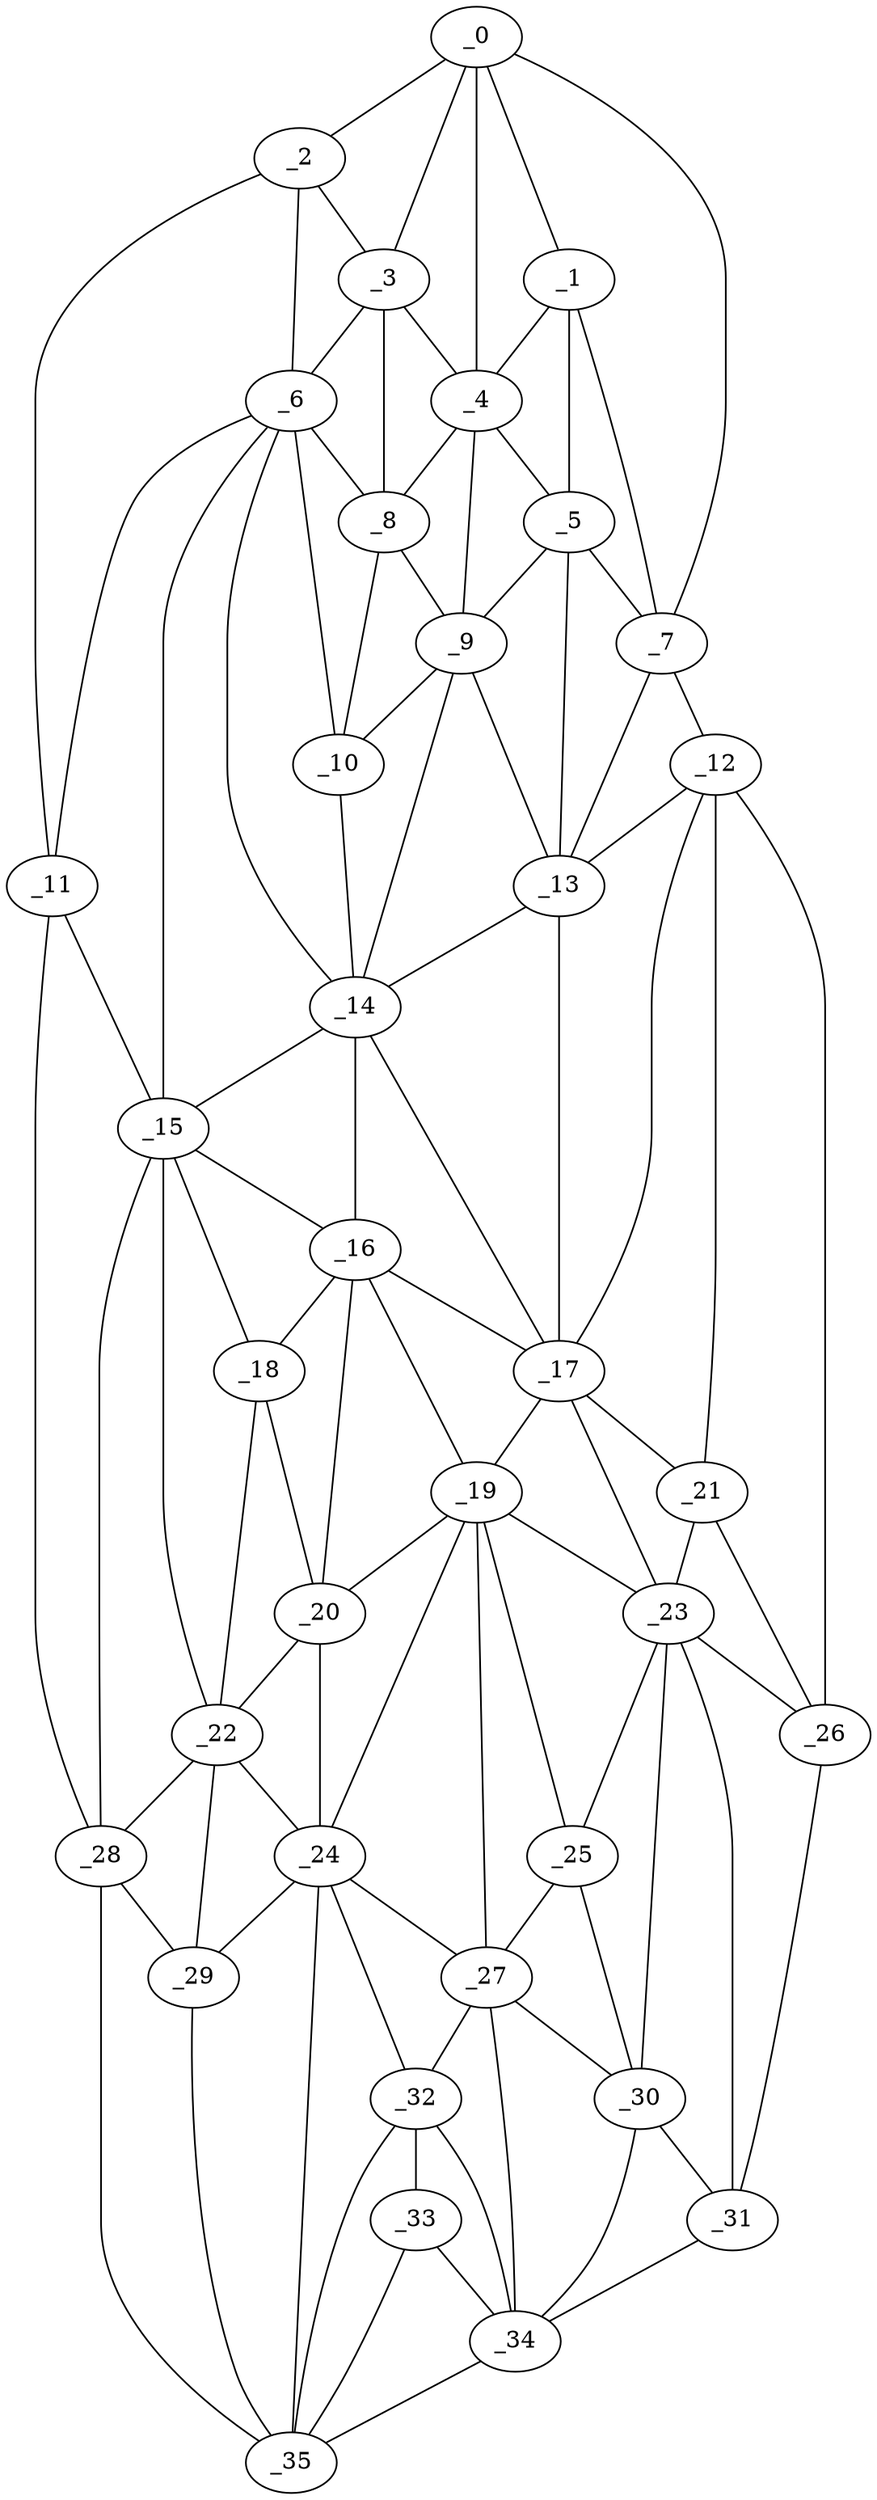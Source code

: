 graph "obj58__35.gxl" {
	_0	 [x=13,
		y=57];
	_1	 [x=21,
		y=67];
	_0 -- _1	 [valence=2];
	_2	 [x=26,
		y=15];
	_0 -- _2	 [valence=1];
	_3	 [x=28,
		y=44];
	_0 -- _3	 [valence=1];
	_4	 [x=29,
		y=60];
	_0 -- _4	 [valence=2];
	_7	 [x=38,
		y=91];
	_0 -- _7	 [valence=1];
	_1 -- _4	 [valence=1];
	_5	 [x=34,
		y=66];
	_1 -- _5	 [valence=1];
	_1 -- _7	 [valence=2];
	_2 -- _3	 [valence=1];
	_6	 [x=36,
		y=28];
	_2 -- _6	 [valence=2];
	_11	 [x=46,
		y=7];
	_2 -- _11	 [valence=1];
	_3 -- _4	 [valence=2];
	_3 -- _6	 [valence=1];
	_8	 [x=39,
		y=47];
	_3 -- _8	 [valence=2];
	_4 -- _5	 [valence=2];
	_4 -- _8	 [valence=1];
	_9	 [x=41,
		y=65];
	_4 -- _9	 [valence=2];
	_5 -- _7	 [valence=2];
	_5 -- _9	 [valence=1];
	_13	 [x=52,
		y=75];
	_5 -- _13	 [valence=1];
	_6 -- _8	 [valence=2];
	_10	 [x=42,
		y=46];
	_6 -- _10	 [valence=2];
	_6 -- _11	 [valence=1];
	_14	 [x=56,
		y=48];
	_6 -- _14	 [valence=1];
	_15	 [x=57,
		y=16];
	_6 -- _15	 [valence=2];
	_12	 [x=46,
		y=99];
	_7 -- _12	 [valence=1];
	_7 -- _13	 [valence=2];
	_8 -- _9	 [valence=2];
	_8 -- _10	 [valence=2];
	_9 -- _10	 [valence=2];
	_9 -- _13	 [valence=2];
	_9 -- _14	 [valence=1];
	_10 -- _14	 [valence=2];
	_11 -- _15	 [valence=2];
	_28	 [x=102,
		y=15];
	_11 -- _28	 [valence=1];
	_12 -- _13	 [valence=2];
	_17	 [x=67,
		y=72];
	_12 -- _17	 [valence=2];
	_21	 [x=92,
		y=102];
	_12 -- _21	 [valence=2];
	_26	 [x=99,
		y=103];
	_12 -- _26	 [valence=1];
	_13 -- _14	 [valence=2];
	_13 -- _17	 [valence=1];
	_14 -- _15	 [valence=2];
	_16	 [x=61,
		y=48];
	_14 -- _16	 [valence=1];
	_14 -- _17	 [valence=2];
	_15 -- _16	 [valence=2];
	_18	 [x=73,
		y=40];
	_15 -- _18	 [valence=1];
	_22	 [x=93,
		y=28];
	_15 -- _22	 [valence=2];
	_15 -- _28	 [valence=2];
	_16 -- _17	 [valence=2];
	_16 -- _18	 [valence=1];
	_19	 [x=79,
		y=65];
	_16 -- _19	 [valence=2];
	_20	 [x=81,
		y=47];
	_16 -- _20	 [valence=2];
	_17 -- _19	 [valence=1];
	_17 -- _21	 [valence=2];
	_23	 [x=93,
		y=93];
	_17 -- _23	 [valence=1];
	_18 -- _20	 [valence=2];
	_18 -- _22	 [valence=2];
	_19 -- _20	 [valence=1];
	_19 -- _23	 [valence=1];
	_24	 [x=94,
		y=44];
	_19 -- _24	 [valence=2];
	_25	 [x=98,
		y=83];
	_19 -- _25	 [valence=2];
	_27	 [x=100,
		y=70];
	_19 -- _27	 [valence=2];
	_20 -- _22	 [valence=1];
	_20 -- _24	 [valence=1];
	_21 -- _23	 [valence=2];
	_21 -- _26	 [valence=2];
	_22 -- _24	 [valence=2];
	_22 -- _28	 [valence=1];
	_29	 [x=102,
		y=39];
	_22 -- _29	 [valence=2];
	_23 -- _25	 [valence=2];
	_23 -- _26	 [valence=1];
	_30	 [x=104,
		y=86];
	_23 -- _30	 [valence=2];
	_31	 [x=106,
		y=98];
	_23 -- _31	 [valence=2];
	_24 -- _27	 [valence=2];
	_24 -- _29	 [valence=1];
	_32	 [x=107,
		y=68];
	_24 -- _32	 [valence=1];
	_35	 [x=115,
		y=61];
	_24 -- _35	 [valence=2];
	_25 -- _27	 [valence=2];
	_25 -- _30	 [valence=2];
	_26 -- _31	 [valence=1];
	_27 -- _30	 [valence=2];
	_27 -- _32	 [valence=2];
	_34	 [x=113,
		y=81];
	_27 -- _34	 [valence=2];
	_28 -- _29	 [valence=1];
	_28 -- _35	 [valence=1];
	_29 -- _35	 [valence=2];
	_30 -- _31	 [valence=2];
	_30 -- _34	 [valence=1];
	_31 -- _34	 [valence=1];
	_33	 [x=112,
		y=70];
	_32 -- _33	 [valence=2];
	_32 -- _34	 [valence=1];
	_32 -- _35	 [valence=1];
	_33 -- _34	 [valence=1];
	_33 -- _35	 [valence=2];
	_34 -- _35	 [valence=1];
}
